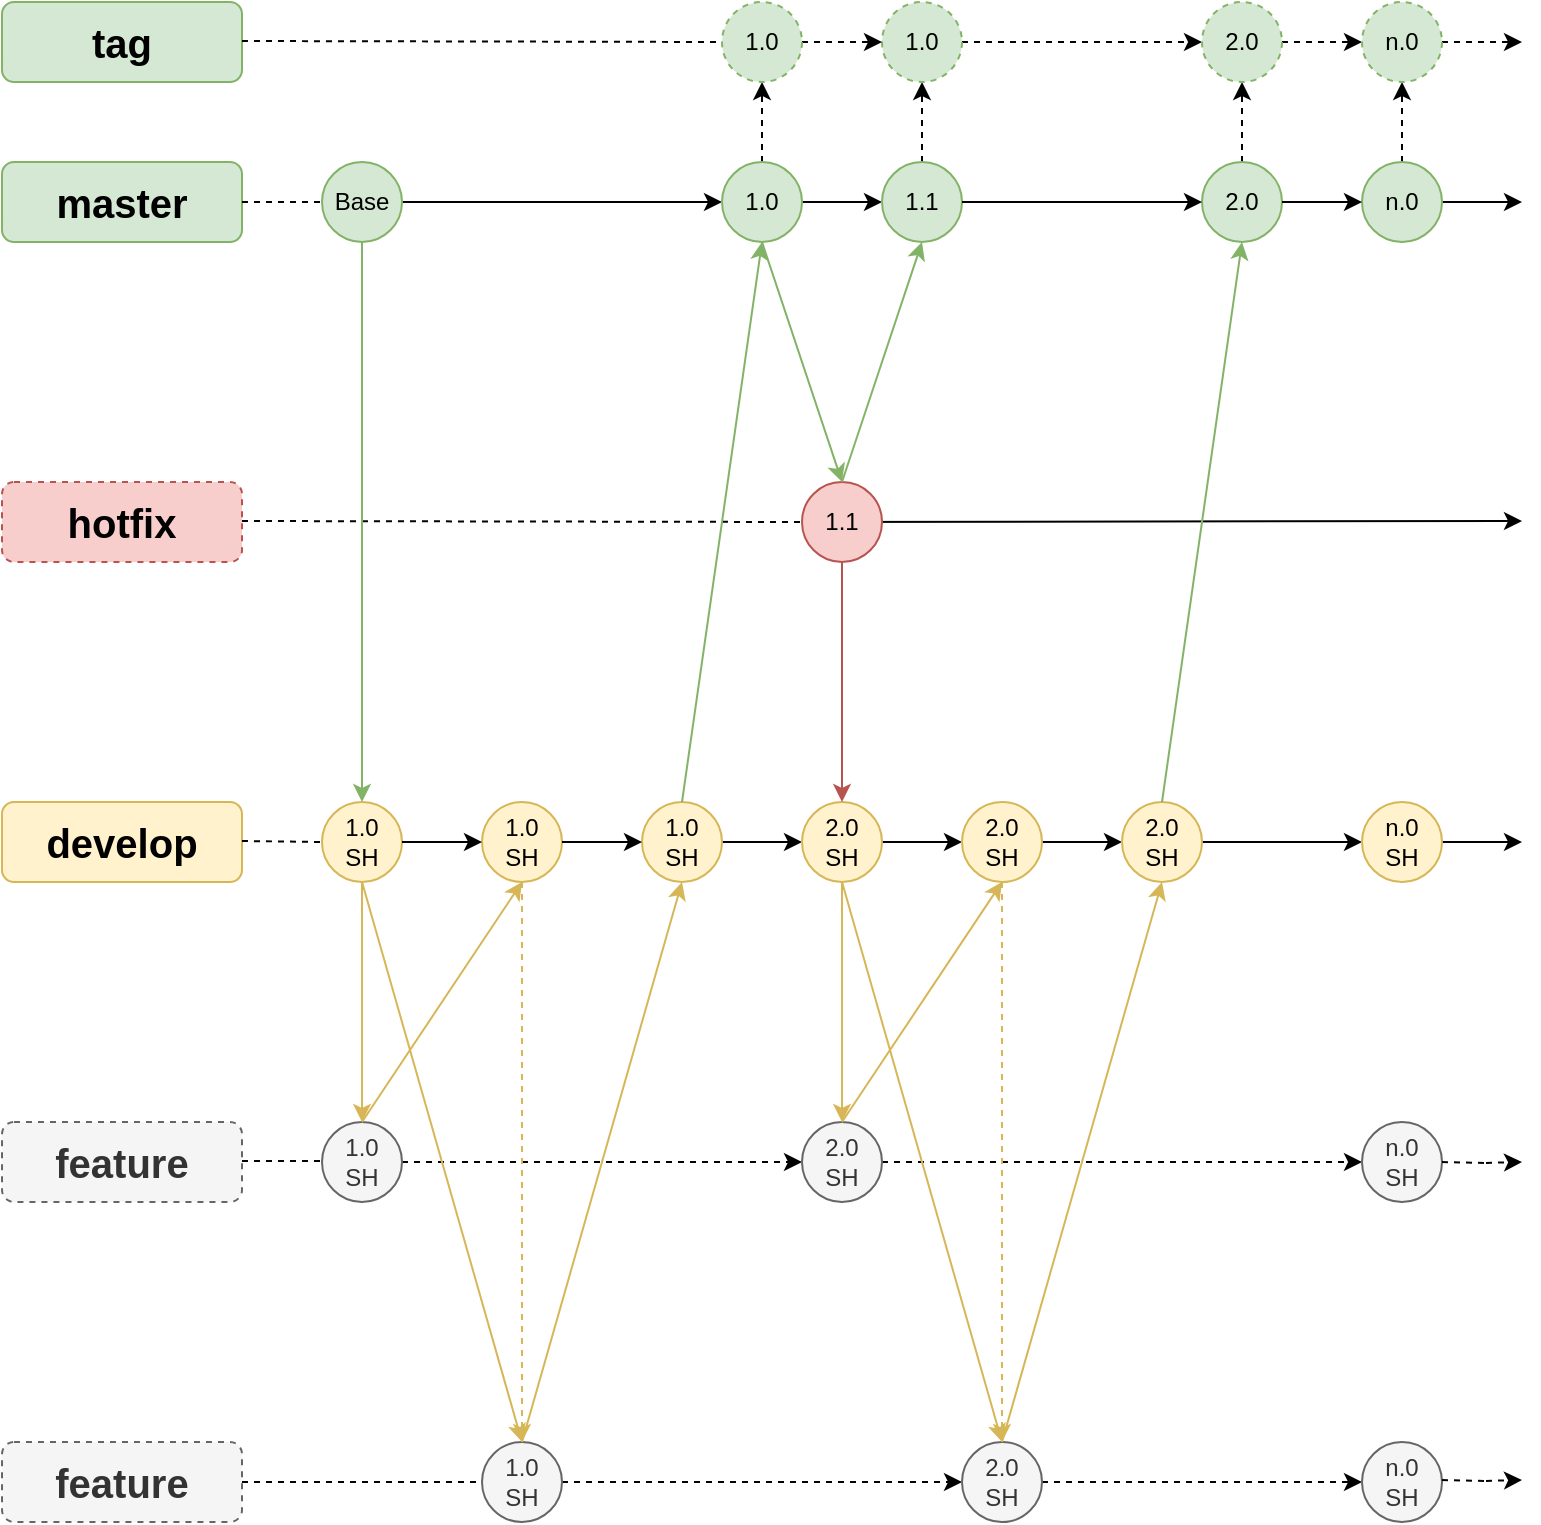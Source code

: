 <mxfile version="11.1.4" type="device"><diagram id="ErYk1C7J16shPg2j-KtX" name="Page-1"><mxGraphModel dx="1086" dy="808" grid="1" gridSize="10" guides="1" tooltips="1" connect="1" arrows="1" fold="1" page="1" pageScale="1" pageWidth="827" pageHeight="1169" math="0" shadow="0"><root><mxCell id="0"/><mxCell id="1" parent="0"/><mxCell id="T_Ye8zXO1Ze4fexQQW_N-40" value="" style="endArrow=classic;html=1;" edge="1" parent="1"><mxGeometry width="50" height="50" relative="1" as="geometry"><mxPoint x="200" y="220" as="sourcePoint"/><mxPoint x="400" y="220" as="targetPoint"/></mxGeometry></mxCell><mxCell id="T_Ye8zXO1Ze4fexQQW_N-1" value="&lt;font style=&quot;font-size: 20px&quot;&gt;&lt;b&gt;master&lt;/b&gt;&lt;/font&gt;" style="rounded=1;whiteSpace=wrap;html=1;fillColor=#d5e8d4;strokeColor=#82b366;" vertex="1" parent="1"><mxGeometry x="40" y="200" width="120" height="40" as="geometry"/></mxCell><mxCell id="T_Ye8zXO1Ze4fexQQW_N-2" value="&lt;font style=&quot;font-size: 20px&quot;&gt;&lt;b&gt;hotfix&lt;/b&gt;&lt;/font&gt;" style="rounded=1;whiteSpace=wrap;html=1;fillColor=#f8cecc;strokeColor=#b85450;dashed=1;" vertex="1" parent="1"><mxGeometry x="40" y="360" width="120" height="40" as="geometry"/></mxCell><mxCell id="T_Ye8zXO1Ze4fexQQW_N-3" value="&lt;font style=&quot;font-size: 20px&quot;&gt;&lt;b&gt;develop&lt;/b&gt;&lt;/font&gt;" style="rounded=1;whiteSpace=wrap;html=1;fillColor=#fff2cc;strokeColor=#d6b656;" vertex="1" parent="1"><mxGeometry x="40" y="520" width="120" height="40" as="geometry"/></mxCell><mxCell id="T_Ye8zXO1Ze4fexQQW_N-4" value="&lt;font style=&quot;font-size: 20px&quot;&gt;&lt;b&gt;feature&lt;/b&gt;&lt;/font&gt;" style="rounded=1;whiteSpace=wrap;html=1;fillColor=#f5f5f5;strokeColor=#666666;fontColor=#333333;dashed=1;" vertex="1" parent="1"><mxGeometry x="40" y="680" width="120" height="40" as="geometry"/></mxCell><mxCell id="T_Ye8zXO1Ze4fexQQW_N-5" value="&lt;font style=&quot;font-size: 20px&quot;&gt;&lt;b&gt;feature&lt;/b&gt;&lt;/font&gt;" style="rounded=1;whiteSpace=wrap;html=1;fillColor=#f5f5f5;strokeColor=#666666;fontColor=#333333;dashed=1;" vertex="1" parent="1"><mxGeometry x="40" y="840" width="120" height="40" as="geometry"/></mxCell><mxCell id="T_Ye8zXO1Ze4fexQQW_N-6" value="" style="endArrow=classic;html=1;" edge="1" parent="1" source="T_Ye8zXO1Ze4fexQQW_N-76"><mxGeometry width="50" height="50" relative="1" as="geometry"><mxPoint x="200" y="220" as="sourcePoint"/><mxPoint x="800" y="220" as="targetPoint"/></mxGeometry></mxCell><mxCell id="T_Ye8zXO1Ze4fexQQW_N-7" value="" style="endArrow=none;dashed=1;html=1;exitX=1;exitY=0.5;exitDx=0;exitDy=0;" edge="1" parent="1" source="T_Ye8zXO1Ze4fexQQW_N-1"><mxGeometry width="50" height="50" relative="1" as="geometry"><mxPoint x="180" y="320" as="sourcePoint"/><mxPoint x="200" y="220" as="targetPoint"/></mxGeometry></mxCell><mxCell id="T_Ye8zXO1Ze4fexQQW_N-8" value="" style="endArrow=classic;html=1;" edge="1" parent="1"><mxGeometry width="50" height="50" relative="1" as="geometry"><mxPoint x="440" y="380" as="sourcePoint"/><mxPoint x="800" y="379.5" as="targetPoint"/></mxGeometry></mxCell><mxCell id="T_Ye8zXO1Ze4fexQQW_N-9" value="" style="endArrow=none;dashed=1;html=1;exitX=1;exitY=0.5;exitDx=0;exitDy=0;" edge="1" parent="1"><mxGeometry width="50" height="50" relative="1" as="geometry"><mxPoint x="160" y="379.5" as="sourcePoint"/><mxPoint x="440" y="380" as="targetPoint"/></mxGeometry></mxCell><mxCell id="T_Ye8zXO1Ze4fexQQW_N-11" value="" style="endArrow=none;dashed=1;html=1;exitX=1;exitY=0.5;exitDx=0;exitDy=0;" edge="1" parent="1"><mxGeometry width="50" height="50" relative="1" as="geometry"><mxPoint x="160" y="539.5" as="sourcePoint"/><mxPoint x="200" y="540" as="targetPoint"/></mxGeometry></mxCell><mxCell id="T_Ye8zXO1Ze4fexQQW_N-15" value="" style="endArrow=none;dashed=1;html=1;exitX=1;exitY=0.5;exitDx=0;exitDy=0;entryX=0;entryY=0.5;entryDx=0;entryDy=0;" edge="1" parent="1" target="T_Ye8zXO1Ze4fexQQW_N-30"><mxGeometry width="50" height="50" relative="1" as="geometry"><mxPoint x="160" y="860" as="sourcePoint"/><mxPoint x="200" y="860" as="targetPoint"/></mxGeometry></mxCell><mxCell id="T_Ye8zXO1Ze4fexQQW_N-27" style="edgeStyle=orthogonalEdgeStyle;rounded=0;orthogonalLoop=1;jettySize=auto;html=1;exitX=0.5;exitY=1;exitDx=0;exitDy=0;entryX=0.5;entryY=0;entryDx=0;entryDy=0;fillColor=#d5e8d4;strokeColor=#82b366;" edge="1" parent="1" source="T_Ye8zXO1Ze4fexQQW_N-16" target="T_Ye8zXO1Ze4fexQQW_N-17"><mxGeometry relative="1" as="geometry"/></mxCell><mxCell id="T_Ye8zXO1Ze4fexQQW_N-16" value="Base" style="ellipse;whiteSpace=wrap;html=1;aspect=fixed;fillColor=#d5e8d4;strokeColor=#82b366;" vertex="1" parent="1"><mxGeometry x="200" y="200" width="40" height="40" as="geometry"/></mxCell><mxCell id="T_Ye8zXO1Ze4fexQQW_N-32" style="edgeStyle=orthogonalEdgeStyle;rounded=0;orthogonalLoop=1;jettySize=auto;html=1;exitX=0.5;exitY=1;exitDx=0;exitDy=0;fillColor=#fff2cc;strokeColor=#d6b656;" edge="1" parent="1" source="T_Ye8zXO1Ze4fexQQW_N-17" target="T_Ye8zXO1Ze4fexQQW_N-29"><mxGeometry relative="1" as="geometry"/></mxCell><mxCell id="T_Ye8zXO1Ze4fexQQW_N-17" value="1.0&lt;br&gt;SH" style="ellipse;whiteSpace=wrap;html=1;aspect=fixed;fillColor=#fff2cc;strokeColor=#d6b656;" vertex="1" parent="1"><mxGeometry x="200" y="520" width="40" height="40" as="geometry"/></mxCell><mxCell id="T_Ye8zXO1Ze4fexQQW_N-19" value="1.0&lt;br&gt;SH" style="ellipse;whiteSpace=wrap;html=1;aspect=fixed;fillColor=#fff2cc;strokeColor=#d6b656;" vertex="1" parent="1"><mxGeometry x="280" y="520" width="40" height="40" as="geometry"/></mxCell><mxCell id="T_Ye8zXO1Ze4fexQQW_N-20" value="" style="endArrow=classic;html=1;" edge="1" parent="1" source="T_Ye8zXO1Ze4fexQQW_N-17" target="T_Ye8zXO1Ze4fexQQW_N-19"><mxGeometry width="50" height="50" relative="1" as="geometry"><mxPoint x="240" y="540" as="sourcePoint"/><mxPoint x="800" y="539.5" as="targetPoint"/></mxGeometry></mxCell><mxCell id="T_Ye8zXO1Ze4fexQQW_N-22" value="" style="endArrow=classic;html=1;exitX=1;exitY=0.5;exitDx=0;exitDy=0;" edge="1" parent="1" source="T_Ye8zXO1Ze4fexQQW_N-21"><mxGeometry width="50" height="50" relative="1" as="geometry"><mxPoint x="360" y="540" as="sourcePoint"/><mxPoint x="440" y="540" as="targetPoint"/></mxGeometry></mxCell><mxCell id="T_Ye8zXO1Ze4fexQQW_N-26" value="" style="endArrow=none;dashed=1;html=1;exitX=1;exitY=0.5;exitDx=0;exitDy=0;" edge="1" parent="1"><mxGeometry width="50" height="50" relative="1" as="geometry"><mxPoint x="160" y="699.5" as="sourcePoint"/><mxPoint x="200" y="699.5" as="targetPoint"/></mxGeometry></mxCell><mxCell id="T_Ye8zXO1Ze4fexQQW_N-21" value="1.0&lt;br&gt;SH" style="ellipse;whiteSpace=wrap;html=1;aspect=fixed;fillColor=#fff2cc;strokeColor=#d6b656;" vertex="1" parent="1"><mxGeometry x="360" y="520" width="40" height="40" as="geometry"/></mxCell><mxCell id="T_Ye8zXO1Ze4fexQQW_N-28" value="" style="endArrow=classic;html=1;exitX=1;exitY=0.5;exitDx=0;exitDy=0;" edge="1" parent="1" source="T_Ye8zXO1Ze4fexQQW_N-19" target="T_Ye8zXO1Ze4fexQQW_N-21"><mxGeometry width="50" height="50" relative="1" as="geometry"><mxPoint x="320" y="540" as="sourcePoint"/><mxPoint x="440" y="540" as="targetPoint"/></mxGeometry></mxCell><mxCell id="T_Ye8zXO1Ze4fexQQW_N-53" value="" style="edgeStyle=orthogonalEdgeStyle;rounded=0;orthogonalLoop=1;jettySize=auto;html=1;dashed=1;" edge="1" parent="1" source="T_Ye8zXO1Ze4fexQQW_N-29" target="T_Ye8zXO1Ze4fexQQW_N-52"><mxGeometry relative="1" as="geometry"/></mxCell><mxCell id="T_Ye8zXO1Ze4fexQQW_N-29" value="1.0&lt;br&gt;SH" style="ellipse;whiteSpace=wrap;html=1;aspect=fixed;fillColor=#f5f5f5;strokeColor=#666666;fontColor=#333333;" vertex="1" parent="1"><mxGeometry x="200" y="680" width="40" height="40" as="geometry"/></mxCell><mxCell id="T_Ye8zXO1Ze4fexQQW_N-68" value="" style="edgeStyle=orthogonalEdgeStyle;rounded=0;orthogonalLoop=1;jettySize=auto;html=1;dashed=1;" edge="1" parent="1" source="T_Ye8zXO1Ze4fexQQW_N-52" target="T_Ye8zXO1Ze4fexQQW_N-67"><mxGeometry relative="1" as="geometry"/></mxCell><mxCell id="T_Ye8zXO1Ze4fexQQW_N-52" value="2.0&lt;br&gt;SH" style="ellipse;whiteSpace=wrap;html=1;aspect=fixed;fillColor=#f5f5f5;strokeColor=#666666;fontColor=#333333;" vertex="1" parent="1"><mxGeometry x="440" y="680" width="40" height="40" as="geometry"/></mxCell><mxCell id="T_Ye8zXO1Ze4fexQQW_N-67" value="n.0&lt;br&gt;SH" style="ellipse;whiteSpace=wrap;html=1;aspect=fixed;fillColor=#f5f5f5;strokeColor=#666666;fontColor=#333333;" vertex="1" parent="1"><mxGeometry x="720" y="680" width="40" height="40" as="geometry"/></mxCell><mxCell id="T_Ye8zXO1Ze4fexQQW_N-55" value="" style="edgeStyle=orthogonalEdgeStyle;rounded=0;orthogonalLoop=1;jettySize=auto;html=1;dashed=1;" edge="1" parent="1" source="T_Ye8zXO1Ze4fexQQW_N-30" target="T_Ye8zXO1Ze4fexQQW_N-54"><mxGeometry relative="1" as="geometry"/></mxCell><mxCell id="T_Ye8zXO1Ze4fexQQW_N-30" value="1.0&lt;br&gt;SH" style="ellipse;whiteSpace=wrap;html=1;aspect=fixed;fillColor=#f5f5f5;strokeColor=#666666;fontColor=#333333;" vertex="1" parent="1"><mxGeometry x="280" y="840" width="40" height="40" as="geometry"/></mxCell><mxCell id="T_Ye8zXO1Ze4fexQQW_N-70" value="" style="edgeStyle=orthogonalEdgeStyle;rounded=0;orthogonalLoop=1;jettySize=auto;html=1;dashed=1;" edge="1" parent="1" source="T_Ye8zXO1Ze4fexQQW_N-54" target="T_Ye8zXO1Ze4fexQQW_N-69"><mxGeometry relative="1" as="geometry"/></mxCell><mxCell id="T_Ye8zXO1Ze4fexQQW_N-54" value="2.0&lt;br&gt;SH" style="ellipse;whiteSpace=wrap;html=1;aspect=fixed;fillColor=#f5f5f5;strokeColor=#666666;fontColor=#333333;" vertex="1" parent="1"><mxGeometry x="520" y="840" width="40" height="40" as="geometry"/></mxCell><mxCell id="T_Ye8zXO1Ze4fexQQW_N-69" value="n.0&lt;br&gt;SH" style="ellipse;whiteSpace=wrap;html=1;aspect=fixed;fillColor=#f5f5f5;strokeColor=#666666;fontColor=#333333;" vertex="1" parent="1"><mxGeometry x="720" y="840" width="40" height="40" as="geometry"/></mxCell><mxCell id="T_Ye8zXO1Ze4fexQQW_N-41" value="" style="edgeStyle=orthogonalEdgeStyle;rounded=0;orthogonalLoop=1;jettySize=auto;html=1;" edge="1" parent="1" source="T_Ye8zXO1Ze4fexQQW_N-34" target="T_Ye8zXO1Ze4fexQQW_N-39"><mxGeometry relative="1" as="geometry"/></mxCell><mxCell id="T_Ye8zXO1Ze4fexQQW_N-89" value="" style="edgeStyle=orthogonalEdgeStyle;rounded=0;orthogonalLoop=1;jettySize=auto;html=1;dashed=1;" edge="1" parent="1" source="T_Ye8zXO1Ze4fexQQW_N-34" target="T_Ye8zXO1Ze4fexQQW_N-81"><mxGeometry relative="1" as="geometry"/></mxCell><mxCell id="T_Ye8zXO1Ze4fexQQW_N-34" value="1.0" style="ellipse;whiteSpace=wrap;html=1;aspect=fixed;fillColor=#d5e8d4;strokeColor=#82b366;" vertex="1" parent="1"><mxGeometry x="400" y="200" width="40" height="40" as="geometry"/></mxCell><mxCell id="T_Ye8zXO1Ze4fexQQW_N-36" value="" style="endArrow=classic;html=1;entryX=0.5;entryY=1;entryDx=0;entryDy=0;exitX=0.5;exitY=0;exitDx=0;exitDy=0;fillColor=#d5e8d4;strokeColor=#82b366;" edge="1" parent="1" source="T_Ye8zXO1Ze4fexQQW_N-21" target="T_Ye8zXO1Ze4fexQQW_N-34"><mxGeometry width="50" height="50" relative="1" as="geometry"><mxPoint x="380" y="330" as="sourcePoint"/><mxPoint x="430" y="280" as="targetPoint"/></mxGeometry></mxCell><mxCell id="T_Ye8zXO1Ze4fexQQW_N-37" value="1.1" style="ellipse;whiteSpace=wrap;html=1;aspect=fixed;fillColor=#f8cecc;strokeColor=#b85450;" vertex="1" parent="1"><mxGeometry x="440" y="360" width="40" height="40" as="geometry"/></mxCell><mxCell id="T_Ye8zXO1Ze4fexQQW_N-38" value="" style="endArrow=classic;html=1;entryX=0.5;entryY=0;entryDx=0;entryDy=0;exitX=0.5;exitY=1;exitDx=0;exitDy=0;fillColor=#d5e8d4;strokeColor=#82b366;" edge="1" parent="1" source="T_Ye8zXO1Ze4fexQQW_N-34" target="T_Ye8zXO1Ze4fexQQW_N-37"><mxGeometry width="50" height="50" relative="1" as="geometry"><mxPoint x="390" y="530" as="sourcePoint"/><mxPoint x="430" y="250" as="targetPoint"/></mxGeometry></mxCell><mxCell id="T_Ye8zXO1Ze4fexQQW_N-90" value="" style="edgeStyle=orthogonalEdgeStyle;rounded=0;orthogonalLoop=1;jettySize=auto;html=1;dashed=1;" edge="1" parent="1" source="T_Ye8zXO1Ze4fexQQW_N-39" target="T_Ye8zXO1Ze4fexQQW_N-80"><mxGeometry relative="1" as="geometry"/></mxCell><mxCell id="T_Ye8zXO1Ze4fexQQW_N-39" value="1.1" style="ellipse;whiteSpace=wrap;html=1;aspect=fixed;fillColor=#d5e8d4;strokeColor=#82b366;" vertex="1" parent="1"><mxGeometry x="480" y="200" width="40" height="40" as="geometry"/></mxCell><mxCell id="T_Ye8zXO1Ze4fexQQW_N-49" value="" style="edgeStyle=orthogonalEdgeStyle;rounded=0;orthogonalLoop=1;jettySize=auto;html=1;" edge="1" parent="1" source="T_Ye8zXO1Ze4fexQQW_N-42" target="T_Ye8zXO1Ze4fexQQW_N-48"><mxGeometry relative="1" as="geometry"/></mxCell><mxCell id="T_Ye8zXO1Ze4fexQQW_N-56" style="edgeStyle=orthogonalEdgeStyle;rounded=0;orthogonalLoop=1;jettySize=auto;html=1;exitX=0.5;exitY=1;exitDx=0;exitDy=0;fillColor=#fff2cc;strokeColor=#d6b656;" edge="1" parent="1" source="T_Ye8zXO1Ze4fexQQW_N-42" target="T_Ye8zXO1Ze4fexQQW_N-52"><mxGeometry relative="1" as="geometry"/></mxCell><mxCell id="T_Ye8zXO1Ze4fexQQW_N-42" value="2.0&lt;br&gt;SH" style="ellipse;whiteSpace=wrap;html=1;aspect=fixed;fillColor=#fff2cc;strokeColor=#d6b656;" vertex="1" parent="1"><mxGeometry x="440" y="520" width="40" height="40" as="geometry"/></mxCell><mxCell id="T_Ye8zXO1Ze4fexQQW_N-51" value="" style="edgeStyle=orthogonalEdgeStyle;rounded=0;orthogonalLoop=1;jettySize=auto;html=1;" edge="1" parent="1" source="T_Ye8zXO1Ze4fexQQW_N-48" target="T_Ye8zXO1Ze4fexQQW_N-50"><mxGeometry relative="1" as="geometry"/></mxCell><mxCell id="T_Ye8zXO1Ze4fexQQW_N-48" value="2.0&lt;br&gt;SH" style="ellipse;whiteSpace=wrap;html=1;aspect=fixed;fillColor=#fff2cc;strokeColor=#d6b656;" vertex="1" parent="1"><mxGeometry x="520" y="520" width="40" height="40" as="geometry"/></mxCell><mxCell id="T_Ye8zXO1Ze4fexQQW_N-64" value="" style="edgeStyle=orthogonalEdgeStyle;rounded=0;orthogonalLoop=1;jettySize=auto;html=1;" edge="1" parent="1" source="T_Ye8zXO1Ze4fexQQW_N-50" target="T_Ye8zXO1Ze4fexQQW_N-63"><mxGeometry relative="1" as="geometry"/></mxCell><mxCell id="T_Ye8zXO1Ze4fexQQW_N-50" value="2.0&lt;br&gt;SH" style="ellipse;whiteSpace=wrap;html=1;aspect=fixed;fillColor=#fff2cc;strokeColor=#d6b656;" vertex="1" parent="1"><mxGeometry x="600" y="520" width="40" height="40" as="geometry"/></mxCell><mxCell id="T_Ye8zXO1Ze4fexQQW_N-66" value="" style="edgeStyle=orthogonalEdgeStyle;rounded=0;orthogonalLoop=1;jettySize=auto;html=1;" edge="1" parent="1" source="T_Ye8zXO1Ze4fexQQW_N-63"><mxGeometry relative="1" as="geometry"><mxPoint x="800" y="540" as="targetPoint"/></mxGeometry></mxCell><mxCell id="T_Ye8zXO1Ze4fexQQW_N-63" value="n.0&lt;br&gt;SH" style="ellipse;whiteSpace=wrap;html=1;aspect=fixed;fillColor=#fff2cc;strokeColor=#d6b656;" vertex="1" parent="1"><mxGeometry x="720" y="520" width="40" height="40" as="geometry"/></mxCell><mxCell id="T_Ye8zXO1Ze4fexQQW_N-43" value="" style="endArrow=classic;html=1;entryX=0.5;entryY=1;entryDx=0;entryDy=0;exitX=0.5;exitY=0;exitDx=0;exitDy=0;fillColor=#d5e8d4;strokeColor=#82b366;" edge="1" parent="1" source="T_Ye8zXO1Ze4fexQQW_N-37" target="T_Ye8zXO1Ze4fexQQW_N-39"><mxGeometry width="50" height="50" relative="1" as="geometry"><mxPoint x="430" y="250" as="sourcePoint"/><mxPoint x="470" y="370" as="targetPoint"/></mxGeometry></mxCell><mxCell id="T_Ye8zXO1Ze4fexQQW_N-44" value="" style="endArrow=classic;html=1;entryX=0.5;entryY=0;entryDx=0;entryDy=0;exitX=0.5;exitY=1;exitDx=0;exitDy=0;fillColor=#f8cecc;strokeColor=#b85450;" edge="1" parent="1" source="T_Ye8zXO1Ze4fexQQW_N-37" target="T_Ye8zXO1Ze4fexQQW_N-42"><mxGeometry width="50" height="50" relative="1" as="geometry"><mxPoint x="470" y="370" as="sourcePoint"/><mxPoint x="510" y="250" as="targetPoint"/></mxGeometry></mxCell><mxCell id="T_Ye8zXO1Ze4fexQQW_N-45" value="" style="endArrow=classic;html=1;exitX=0.5;exitY=1;exitDx=0;exitDy=0;entryX=0.5;entryY=0;entryDx=0;entryDy=0;fillColor=#fff2cc;strokeColor=#d6b656;" edge="1" parent="1" source="T_Ye8zXO1Ze4fexQQW_N-17" target="T_Ye8zXO1Ze4fexQQW_N-30"><mxGeometry width="50" height="50" relative="1" as="geometry"><mxPoint x="290" y="630" as="sourcePoint"/><mxPoint x="340" y="580" as="targetPoint"/></mxGeometry></mxCell><mxCell id="T_Ye8zXO1Ze4fexQQW_N-46" value="" style="endArrow=classic;html=1;entryX=0.5;entryY=1;entryDx=0;entryDy=0;exitX=0.5;exitY=0;exitDx=0;exitDy=0;fillColor=#fff2cc;strokeColor=#d6b656;" edge="1" parent="1" source="T_Ye8zXO1Ze4fexQQW_N-29" target="T_Ye8zXO1Ze4fexQQW_N-19"><mxGeometry width="50" height="50" relative="1" as="geometry"><mxPoint x="250" y="630" as="sourcePoint"/><mxPoint x="300" y="580" as="targetPoint"/></mxGeometry></mxCell><mxCell id="T_Ye8zXO1Ze4fexQQW_N-47" value="" style="endArrow=classic;html=1;entryX=0.5;entryY=1;entryDx=0;entryDy=0;exitX=0.5;exitY=0;exitDx=0;exitDy=0;fillColor=#fff2cc;strokeColor=#d6b656;" edge="1" parent="1" source="T_Ye8zXO1Ze4fexQQW_N-30" target="T_Ye8zXO1Ze4fexQQW_N-21"><mxGeometry width="50" height="50" relative="1" as="geometry"><mxPoint x="230" y="690" as="sourcePoint"/><mxPoint x="310" y="570" as="targetPoint"/></mxGeometry></mxCell><mxCell id="T_Ye8zXO1Ze4fexQQW_N-58" value="" style="endArrow=classic;html=1;exitX=0.5;exitY=1;exitDx=0;exitDy=0;entryX=0.5;entryY=0;entryDx=0;entryDy=0;fillColor=#fff2cc;strokeColor=#d6b656;" edge="1" parent="1"><mxGeometry width="50" height="50" relative="1" as="geometry"><mxPoint x="460" y="560" as="sourcePoint"/><mxPoint x="540" y="840" as="targetPoint"/></mxGeometry></mxCell><mxCell id="T_Ye8zXO1Ze4fexQQW_N-59" value="" style="endArrow=classic;html=1;entryX=0.5;entryY=1;entryDx=0;entryDy=0;exitX=0.5;exitY=0;exitDx=0;exitDy=0;fillColor=#fff2cc;strokeColor=#d6b656;" edge="1" parent="1"><mxGeometry width="50" height="50" relative="1" as="geometry"><mxPoint x="460" y="680" as="sourcePoint"/><mxPoint x="540" y="560" as="targetPoint"/></mxGeometry></mxCell><mxCell id="T_Ye8zXO1Ze4fexQQW_N-60" value="" style="endArrow=classic;html=1;entryX=0.5;entryY=1;entryDx=0;entryDy=0;exitX=0.5;exitY=0;exitDx=0;exitDy=0;fillColor=#fff2cc;strokeColor=#d6b656;" edge="1" parent="1"><mxGeometry width="50" height="50" relative="1" as="geometry"><mxPoint x="540" y="840" as="sourcePoint"/><mxPoint x="620" y="560" as="targetPoint"/></mxGeometry></mxCell><mxCell id="T_Ye8zXO1Ze4fexQQW_N-61" value="" style="endArrow=classic;html=1;entryX=0.5;entryY=0;entryDx=0;entryDy=0;exitX=0.5;exitY=1;exitDx=0;exitDy=0;fillColor=#fff2cc;strokeColor=#d6b656;dashed=1;" edge="1" parent="1" source="T_Ye8zXO1Ze4fexQQW_N-48" target="T_Ye8zXO1Ze4fexQQW_N-54"><mxGeometry width="50" height="50" relative="1" as="geometry"><mxPoint x="550" y="850" as="sourcePoint"/><mxPoint x="630" y="570" as="targetPoint"/></mxGeometry></mxCell><mxCell id="T_Ye8zXO1Ze4fexQQW_N-62" value="" style="endArrow=classic;html=1;entryX=0.5;entryY=0;entryDx=0;entryDy=0;exitX=0.5;exitY=1;exitDx=0;exitDy=0;fillColor=#fff2cc;strokeColor=#d6b656;dashed=1;" edge="1" parent="1"><mxGeometry width="50" height="50" relative="1" as="geometry"><mxPoint x="300" y="560" as="sourcePoint"/><mxPoint x="300" y="840" as="targetPoint"/></mxGeometry></mxCell><mxCell id="T_Ye8zXO1Ze4fexQQW_N-71" value="" style="edgeStyle=orthogonalEdgeStyle;rounded=0;orthogonalLoop=1;jettySize=auto;html=1;dashed=1;" edge="1" parent="1"><mxGeometry relative="1" as="geometry"><mxPoint x="760" y="700" as="sourcePoint"/><mxPoint x="800" y="700" as="targetPoint"/></mxGeometry></mxCell><mxCell id="T_Ye8zXO1Ze4fexQQW_N-72" value="" style="edgeStyle=orthogonalEdgeStyle;rounded=0;orthogonalLoop=1;jettySize=auto;html=1;dashed=1;" edge="1" parent="1"><mxGeometry relative="1" as="geometry"><mxPoint x="760" y="859" as="sourcePoint"/><mxPoint x="800" y="859" as="targetPoint"/></mxGeometry></mxCell><mxCell id="T_Ye8zXO1Ze4fexQQW_N-91" value="" style="edgeStyle=orthogonalEdgeStyle;rounded=0;orthogonalLoop=1;jettySize=auto;html=1;dashed=1;" edge="1" parent="1" source="T_Ye8zXO1Ze4fexQQW_N-73" target="T_Ye8zXO1Ze4fexQQW_N-82"><mxGeometry relative="1" as="geometry"/></mxCell><mxCell id="T_Ye8zXO1Ze4fexQQW_N-73" value="2.0" style="ellipse;whiteSpace=wrap;html=1;aspect=fixed;fillColor=#d5e8d4;strokeColor=#82b366;" vertex="1" parent="1"><mxGeometry x="640" y="200" width="40" height="40" as="geometry"/></mxCell><mxCell id="T_Ye8zXO1Ze4fexQQW_N-74" value="" style="endArrow=classic;html=1;" edge="1" parent="1" source="T_Ye8zXO1Ze4fexQQW_N-39" target="T_Ye8zXO1Ze4fexQQW_N-73"><mxGeometry width="50" height="50" relative="1" as="geometry"><mxPoint x="520" y="220" as="sourcePoint"/><mxPoint x="800" y="220" as="targetPoint"/></mxGeometry></mxCell><mxCell id="T_Ye8zXO1Ze4fexQQW_N-75" value="" style="endArrow=classic;html=1;entryX=0.5;entryY=1;entryDx=0;entryDy=0;exitX=0.5;exitY=0;exitDx=0;exitDy=0;fillColor=#d5e8d4;strokeColor=#82b366;" edge="1" parent="1"><mxGeometry width="50" height="50" relative="1" as="geometry"><mxPoint x="620" y="520" as="sourcePoint"/><mxPoint x="660" y="240" as="targetPoint"/></mxGeometry></mxCell><mxCell id="T_Ye8zXO1Ze4fexQQW_N-92" value="" style="edgeStyle=orthogonalEdgeStyle;rounded=0;orthogonalLoop=1;jettySize=auto;html=1;dashed=1;" edge="1" parent="1" source="T_Ye8zXO1Ze4fexQQW_N-76" target="T_Ye8zXO1Ze4fexQQW_N-85"><mxGeometry relative="1" as="geometry"/></mxCell><mxCell id="T_Ye8zXO1Ze4fexQQW_N-76" value="n.0" style="ellipse;whiteSpace=wrap;html=1;aspect=fixed;fillColor=#d5e8d4;strokeColor=#82b366;" vertex="1" parent="1"><mxGeometry x="720" y="200" width="40" height="40" as="geometry"/></mxCell><mxCell id="T_Ye8zXO1Ze4fexQQW_N-77" value="" style="endArrow=classic;html=1;" edge="1" parent="1" source="T_Ye8zXO1Ze4fexQQW_N-73" target="T_Ye8zXO1Ze4fexQQW_N-76"><mxGeometry width="50" height="50" relative="1" as="geometry"><mxPoint x="680" y="220" as="sourcePoint"/><mxPoint x="800" y="220" as="targetPoint"/></mxGeometry></mxCell><mxCell id="T_Ye8zXO1Ze4fexQQW_N-78" value="&lt;font style=&quot;font-size: 20px&quot;&gt;&lt;b&gt;tag&lt;/b&gt;&lt;/font&gt;" style="rounded=1;whiteSpace=wrap;html=1;fillColor=#d5e8d4;strokeColor=#82b366;" vertex="1" parent="1"><mxGeometry x="40" y="120" width="120" height="40" as="geometry"/></mxCell><mxCell id="T_Ye8zXO1Ze4fexQQW_N-79" value="" style="endArrow=none;dashed=1;html=1;exitX=1;exitY=0.5;exitDx=0;exitDy=0;entryX=0;entryY=0.5;entryDx=0;entryDy=0;" edge="1" parent="1" target="T_Ye8zXO1Ze4fexQQW_N-81"><mxGeometry width="50" height="50" relative="1" as="geometry"><mxPoint x="160" y="139.5" as="sourcePoint"/><mxPoint x="200" y="139.5" as="targetPoint"/></mxGeometry></mxCell><mxCell id="T_Ye8zXO1Ze4fexQQW_N-83" value="" style="edgeStyle=orthogonalEdgeStyle;rounded=0;orthogonalLoop=1;jettySize=auto;html=1;dashed=1;" edge="1" parent="1" source="T_Ye8zXO1Ze4fexQQW_N-80" target="T_Ye8zXO1Ze4fexQQW_N-82"><mxGeometry relative="1" as="geometry"/></mxCell><mxCell id="T_Ye8zXO1Ze4fexQQW_N-80" value="1.0" style="ellipse;whiteSpace=wrap;html=1;aspect=fixed;fillColor=#d5e8d4;strokeColor=#82b366;dashed=1;" vertex="1" parent="1"><mxGeometry x="480" y="120" width="40" height="40" as="geometry"/></mxCell><mxCell id="T_Ye8zXO1Ze4fexQQW_N-86" value="" style="edgeStyle=orthogonalEdgeStyle;rounded=0;orthogonalLoop=1;jettySize=auto;html=1;dashed=1;" edge="1" parent="1" source="T_Ye8zXO1Ze4fexQQW_N-82" target="T_Ye8zXO1Ze4fexQQW_N-85"><mxGeometry relative="1" as="geometry"/></mxCell><mxCell id="T_Ye8zXO1Ze4fexQQW_N-82" value="2.0" style="ellipse;whiteSpace=wrap;html=1;aspect=fixed;fillColor=#d5e8d4;strokeColor=#82b366;dashed=1;" vertex="1" parent="1"><mxGeometry x="640" y="120" width="40" height="40" as="geometry"/></mxCell><mxCell id="T_Ye8zXO1Ze4fexQQW_N-88" value="" style="edgeStyle=orthogonalEdgeStyle;rounded=0;orthogonalLoop=1;jettySize=auto;html=1;dashed=1;" edge="1" parent="1" source="T_Ye8zXO1Ze4fexQQW_N-85"><mxGeometry relative="1" as="geometry"><mxPoint x="800" y="140" as="targetPoint"/></mxGeometry></mxCell><mxCell id="T_Ye8zXO1Ze4fexQQW_N-85" value="n.0" style="ellipse;whiteSpace=wrap;html=1;aspect=fixed;fillColor=#d5e8d4;strokeColor=#82b366;dashed=1;" vertex="1" parent="1"><mxGeometry x="720" y="120" width="40" height="40" as="geometry"/></mxCell><mxCell id="T_Ye8zXO1Ze4fexQQW_N-84" value="" style="edgeStyle=orthogonalEdgeStyle;rounded=0;orthogonalLoop=1;jettySize=auto;html=1;dashed=1;" edge="1" parent="1" source="T_Ye8zXO1Ze4fexQQW_N-81" target="T_Ye8zXO1Ze4fexQQW_N-80"><mxGeometry relative="1" as="geometry"/></mxCell><mxCell id="T_Ye8zXO1Ze4fexQQW_N-81" value="1.0" style="ellipse;whiteSpace=wrap;html=1;aspect=fixed;fillColor=#d5e8d4;strokeColor=#82b366;dashed=1;" vertex="1" parent="1"><mxGeometry x="400" y="120" width="40" height="40" as="geometry"/></mxCell></root></mxGraphModel></diagram></mxfile>